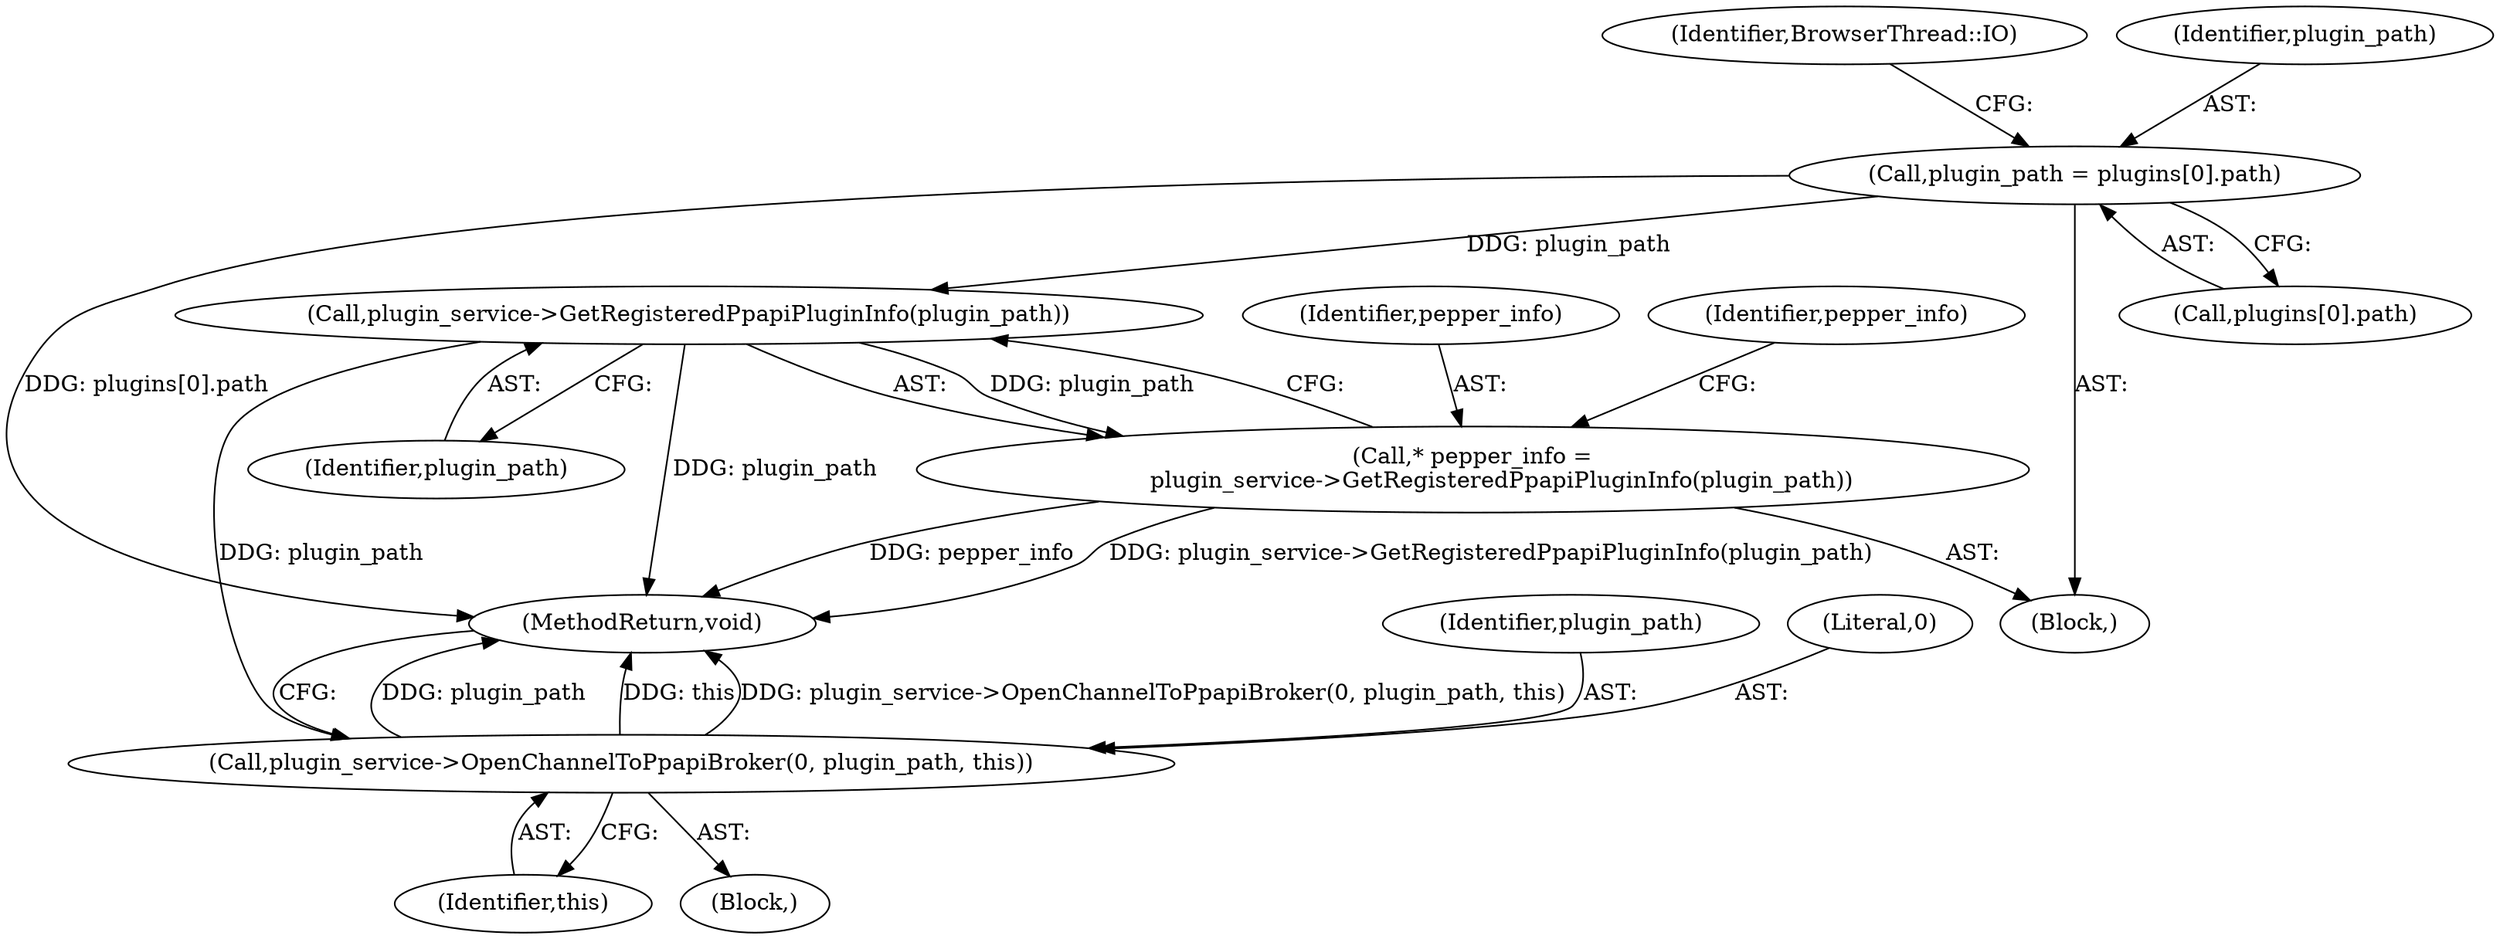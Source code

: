 digraph "0_Chrome_2327c7044eeabc2e70700ff7f752e4b2e2978657@array" {
"1000122" [label="(Call,plugin_path = plugins[0].path)"];
"1000141" [label="(Call,plugin_service->GetRegisteredPpapiPluginInfo(plugin_path))"];
"1000139" [label="(Call,* pepper_info =\n        plugin_service->GetRegisteredPpapiPluginInfo(plugin_path))"];
"1000151" [label="(Call,plugin_service->OpenChannelToPpapiBroker(0, plugin_path, this))"];
"1000130" [label="(Identifier,BrowserThread::IO)"];
"1000144" [label="(Identifier,pepper_info)"];
"1000153" [label="(Identifier,plugin_path)"];
"1000124" [label="(Call,plugins[0].path)"];
"1000152" [label="(Literal,0)"];
"1000154" [label="(Identifier,this)"];
"1000122" [label="(Call,plugin_path = plugins[0].path)"];
"1000164" [label="(MethodReturn,void)"];
"1000103" [label="(Block,)"];
"1000142" [label="(Identifier,plugin_path)"];
"1000140" [label="(Identifier,pepper_info)"];
"1000139" [label="(Call,* pepper_info =\n        plugin_service->GetRegisteredPpapiPluginInfo(plugin_path))"];
"1000145" [label="(Block,)"];
"1000141" [label="(Call,plugin_service->GetRegisteredPpapiPluginInfo(plugin_path))"];
"1000151" [label="(Call,plugin_service->OpenChannelToPpapiBroker(0, plugin_path, this))"];
"1000123" [label="(Identifier,plugin_path)"];
"1000122" -> "1000103"  [label="AST: "];
"1000122" -> "1000124"  [label="CFG: "];
"1000123" -> "1000122"  [label="AST: "];
"1000124" -> "1000122"  [label="AST: "];
"1000130" -> "1000122"  [label="CFG: "];
"1000122" -> "1000164"  [label="DDG: plugins[0].path"];
"1000122" -> "1000141"  [label="DDG: plugin_path"];
"1000141" -> "1000139"  [label="AST: "];
"1000141" -> "1000142"  [label="CFG: "];
"1000142" -> "1000141"  [label="AST: "];
"1000139" -> "1000141"  [label="CFG: "];
"1000141" -> "1000164"  [label="DDG: plugin_path"];
"1000141" -> "1000139"  [label="DDG: plugin_path"];
"1000141" -> "1000151"  [label="DDG: plugin_path"];
"1000139" -> "1000103"  [label="AST: "];
"1000140" -> "1000139"  [label="AST: "];
"1000144" -> "1000139"  [label="CFG: "];
"1000139" -> "1000164"  [label="DDG: pepper_info"];
"1000139" -> "1000164"  [label="DDG: plugin_service->GetRegisteredPpapiPluginInfo(plugin_path)"];
"1000151" -> "1000145"  [label="AST: "];
"1000151" -> "1000154"  [label="CFG: "];
"1000152" -> "1000151"  [label="AST: "];
"1000153" -> "1000151"  [label="AST: "];
"1000154" -> "1000151"  [label="AST: "];
"1000164" -> "1000151"  [label="CFG: "];
"1000151" -> "1000164"  [label="DDG: plugin_path"];
"1000151" -> "1000164"  [label="DDG: this"];
"1000151" -> "1000164"  [label="DDG: plugin_service->OpenChannelToPpapiBroker(0, plugin_path, this)"];
}
